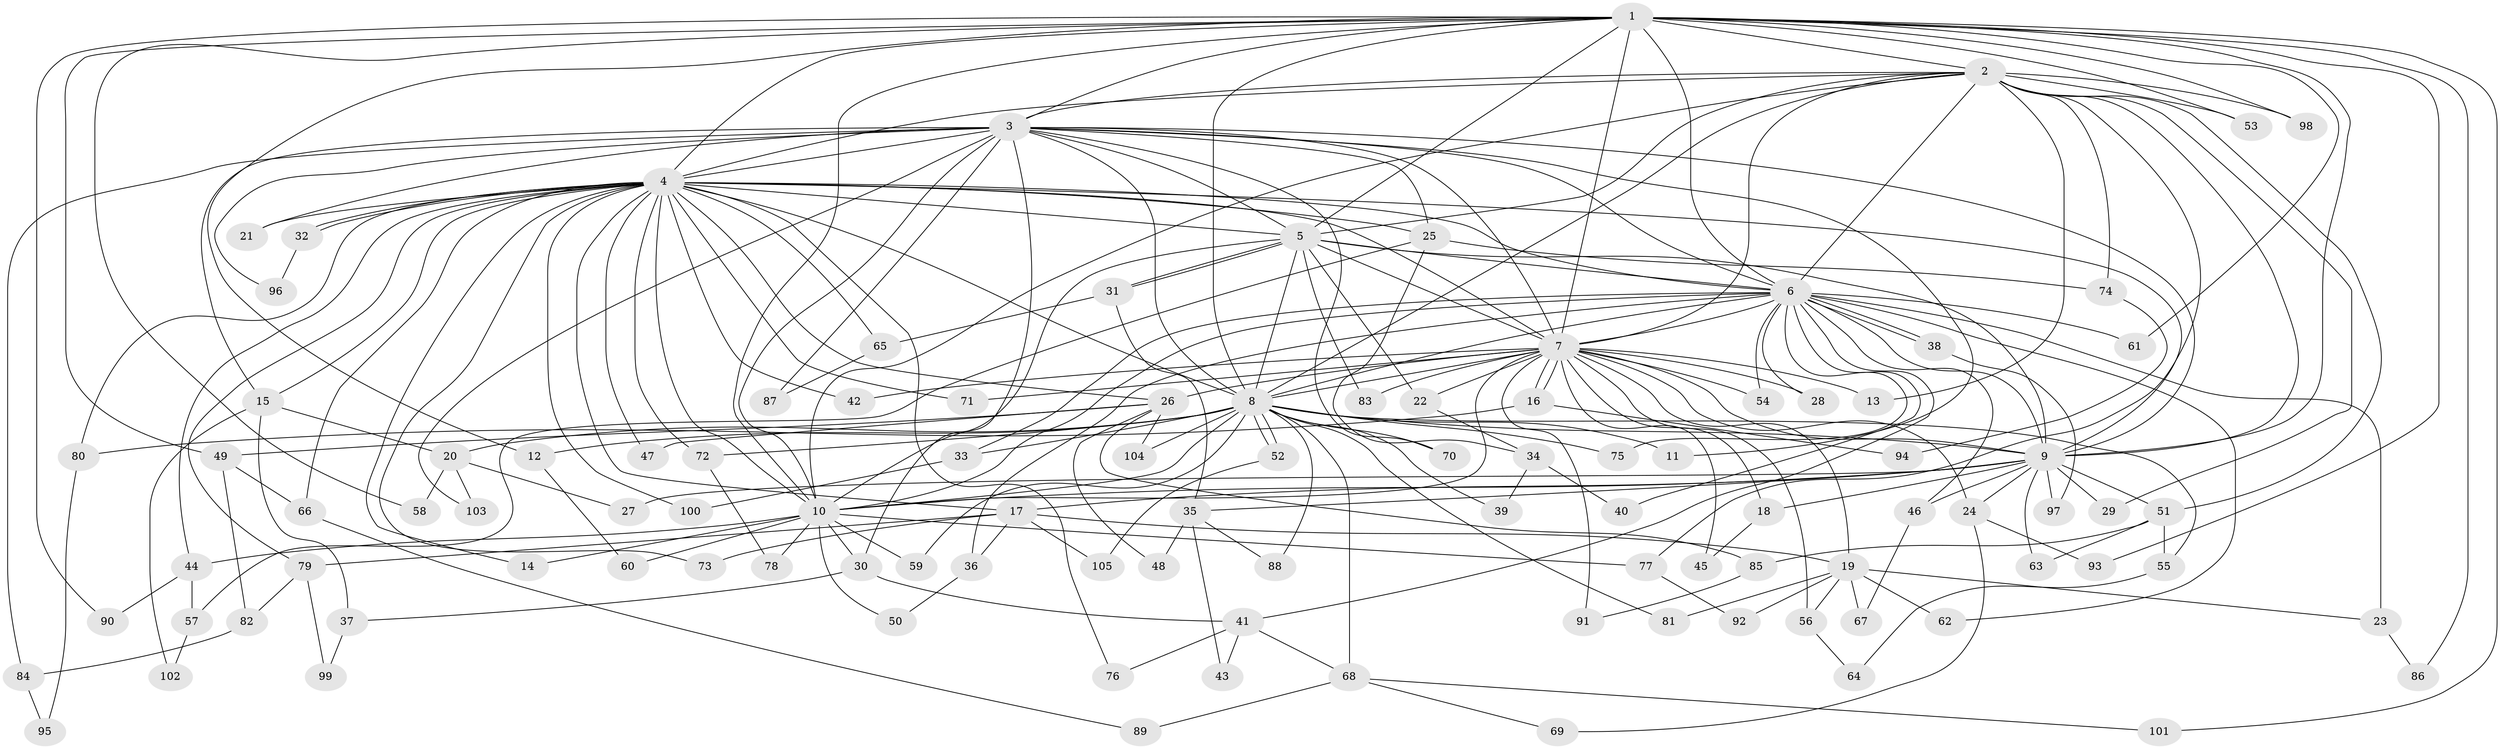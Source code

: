 // coarse degree distribution, {17: 0.01282051282051282, 12: 0.01282051282051282, 28: 0.01282051282051282, 29: 0.01282051282051282, 21: 0.01282051282051282, 22: 0.01282051282051282, 16: 0.01282051282051282, 14: 0.01282051282051282, 2: 0.5, 3: 0.20512820512820512, 6: 0.02564102564102564, 5: 0.07692307692307693, 8: 0.038461538461538464, 4: 0.038461538461538464, 7: 0.01282051282051282}
// Generated by graph-tools (version 1.1) at 2025/41/03/06/25 10:41:41]
// undirected, 105 vertices, 235 edges
graph export_dot {
graph [start="1"]
  node [color=gray90,style=filled];
  1;
  2;
  3;
  4;
  5;
  6;
  7;
  8;
  9;
  10;
  11;
  12;
  13;
  14;
  15;
  16;
  17;
  18;
  19;
  20;
  21;
  22;
  23;
  24;
  25;
  26;
  27;
  28;
  29;
  30;
  31;
  32;
  33;
  34;
  35;
  36;
  37;
  38;
  39;
  40;
  41;
  42;
  43;
  44;
  45;
  46;
  47;
  48;
  49;
  50;
  51;
  52;
  53;
  54;
  55;
  56;
  57;
  58;
  59;
  60;
  61;
  62;
  63;
  64;
  65;
  66;
  67;
  68;
  69;
  70;
  71;
  72;
  73;
  74;
  75;
  76;
  77;
  78;
  79;
  80;
  81;
  82;
  83;
  84;
  85;
  86;
  87;
  88;
  89;
  90;
  91;
  92;
  93;
  94;
  95;
  96;
  97;
  98;
  99;
  100;
  101;
  102;
  103;
  104;
  105;
  1 -- 2;
  1 -- 3;
  1 -- 4;
  1 -- 5;
  1 -- 6;
  1 -- 7;
  1 -- 8;
  1 -- 9;
  1 -- 10;
  1 -- 12;
  1 -- 49;
  1 -- 53;
  1 -- 58;
  1 -- 61;
  1 -- 86;
  1 -- 90;
  1 -- 93;
  1 -- 98;
  1 -- 101;
  2 -- 3;
  2 -- 4;
  2 -- 5;
  2 -- 6;
  2 -- 7;
  2 -- 8;
  2 -- 9;
  2 -- 10;
  2 -- 13;
  2 -- 29;
  2 -- 51;
  2 -- 53;
  2 -- 74;
  2 -- 77;
  2 -- 98;
  3 -- 4;
  3 -- 5;
  3 -- 6;
  3 -- 7;
  3 -- 8;
  3 -- 9;
  3 -- 10;
  3 -- 11;
  3 -- 15;
  3 -- 21;
  3 -- 25;
  3 -- 30;
  3 -- 70;
  3 -- 84;
  3 -- 87;
  3 -- 96;
  3 -- 103;
  4 -- 5;
  4 -- 6;
  4 -- 7;
  4 -- 8;
  4 -- 9;
  4 -- 10;
  4 -- 14;
  4 -- 15;
  4 -- 17;
  4 -- 21;
  4 -- 25;
  4 -- 26;
  4 -- 32;
  4 -- 32;
  4 -- 42;
  4 -- 44;
  4 -- 47;
  4 -- 65;
  4 -- 66;
  4 -- 71;
  4 -- 72;
  4 -- 73;
  4 -- 76;
  4 -- 79;
  4 -- 80;
  4 -- 100;
  5 -- 6;
  5 -- 7;
  5 -- 8;
  5 -- 9;
  5 -- 10;
  5 -- 22;
  5 -- 31;
  5 -- 31;
  5 -- 83;
  6 -- 7;
  6 -- 8;
  6 -- 9;
  6 -- 10;
  6 -- 23;
  6 -- 28;
  6 -- 33;
  6 -- 36;
  6 -- 38;
  6 -- 38;
  6 -- 40;
  6 -- 41;
  6 -- 46;
  6 -- 54;
  6 -- 61;
  6 -- 62;
  6 -- 75;
  7 -- 8;
  7 -- 9;
  7 -- 10;
  7 -- 13;
  7 -- 16;
  7 -- 16;
  7 -- 18;
  7 -- 19;
  7 -- 22;
  7 -- 24;
  7 -- 26;
  7 -- 28;
  7 -- 42;
  7 -- 45;
  7 -- 54;
  7 -- 56;
  7 -- 71;
  7 -- 83;
  7 -- 91;
  8 -- 9;
  8 -- 10;
  8 -- 11;
  8 -- 12;
  8 -- 20;
  8 -- 33;
  8 -- 39;
  8 -- 52;
  8 -- 52;
  8 -- 55;
  8 -- 59;
  8 -- 68;
  8 -- 70;
  8 -- 72;
  8 -- 75;
  8 -- 81;
  8 -- 88;
  8 -- 104;
  9 -- 10;
  9 -- 17;
  9 -- 18;
  9 -- 24;
  9 -- 27;
  9 -- 29;
  9 -- 35;
  9 -- 46;
  9 -- 51;
  9 -- 63;
  9 -- 97;
  10 -- 14;
  10 -- 30;
  10 -- 44;
  10 -- 50;
  10 -- 59;
  10 -- 60;
  10 -- 77;
  10 -- 78;
  12 -- 60;
  15 -- 20;
  15 -- 37;
  15 -- 102;
  16 -- 80;
  16 -- 94;
  17 -- 19;
  17 -- 36;
  17 -- 73;
  17 -- 79;
  17 -- 105;
  18 -- 45;
  19 -- 23;
  19 -- 56;
  19 -- 62;
  19 -- 67;
  19 -- 81;
  19 -- 92;
  20 -- 27;
  20 -- 58;
  20 -- 103;
  22 -- 34;
  23 -- 86;
  24 -- 69;
  24 -- 93;
  25 -- 34;
  25 -- 57;
  25 -- 74;
  26 -- 47;
  26 -- 48;
  26 -- 49;
  26 -- 85;
  26 -- 104;
  30 -- 37;
  30 -- 41;
  31 -- 35;
  31 -- 65;
  32 -- 96;
  33 -- 100;
  34 -- 39;
  34 -- 40;
  35 -- 43;
  35 -- 48;
  35 -- 88;
  36 -- 50;
  37 -- 99;
  38 -- 97;
  41 -- 43;
  41 -- 68;
  41 -- 76;
  44 -- 57;
  44 -- 90;
  46 -- 67;
  49 -- 66;
  49 -- 82;
  51 -- 55;
  51 -- 63;
  51 -- 85;
  52 -- 105;
  55 -- 64;
  56 -- 64;
  57 -- 102;
  65 -- 87;
  66 -- 89;
  68 -- 69;
  68 -- 89;
  68 -- 101;
  72 -- 78;
  74 -- 94;
  77 -- 92;
  79 -- 82;
  79 -- 99;
  80 -- 95;
  82 -- 84;
  84 -- 95;
  85 -- 91;
}
